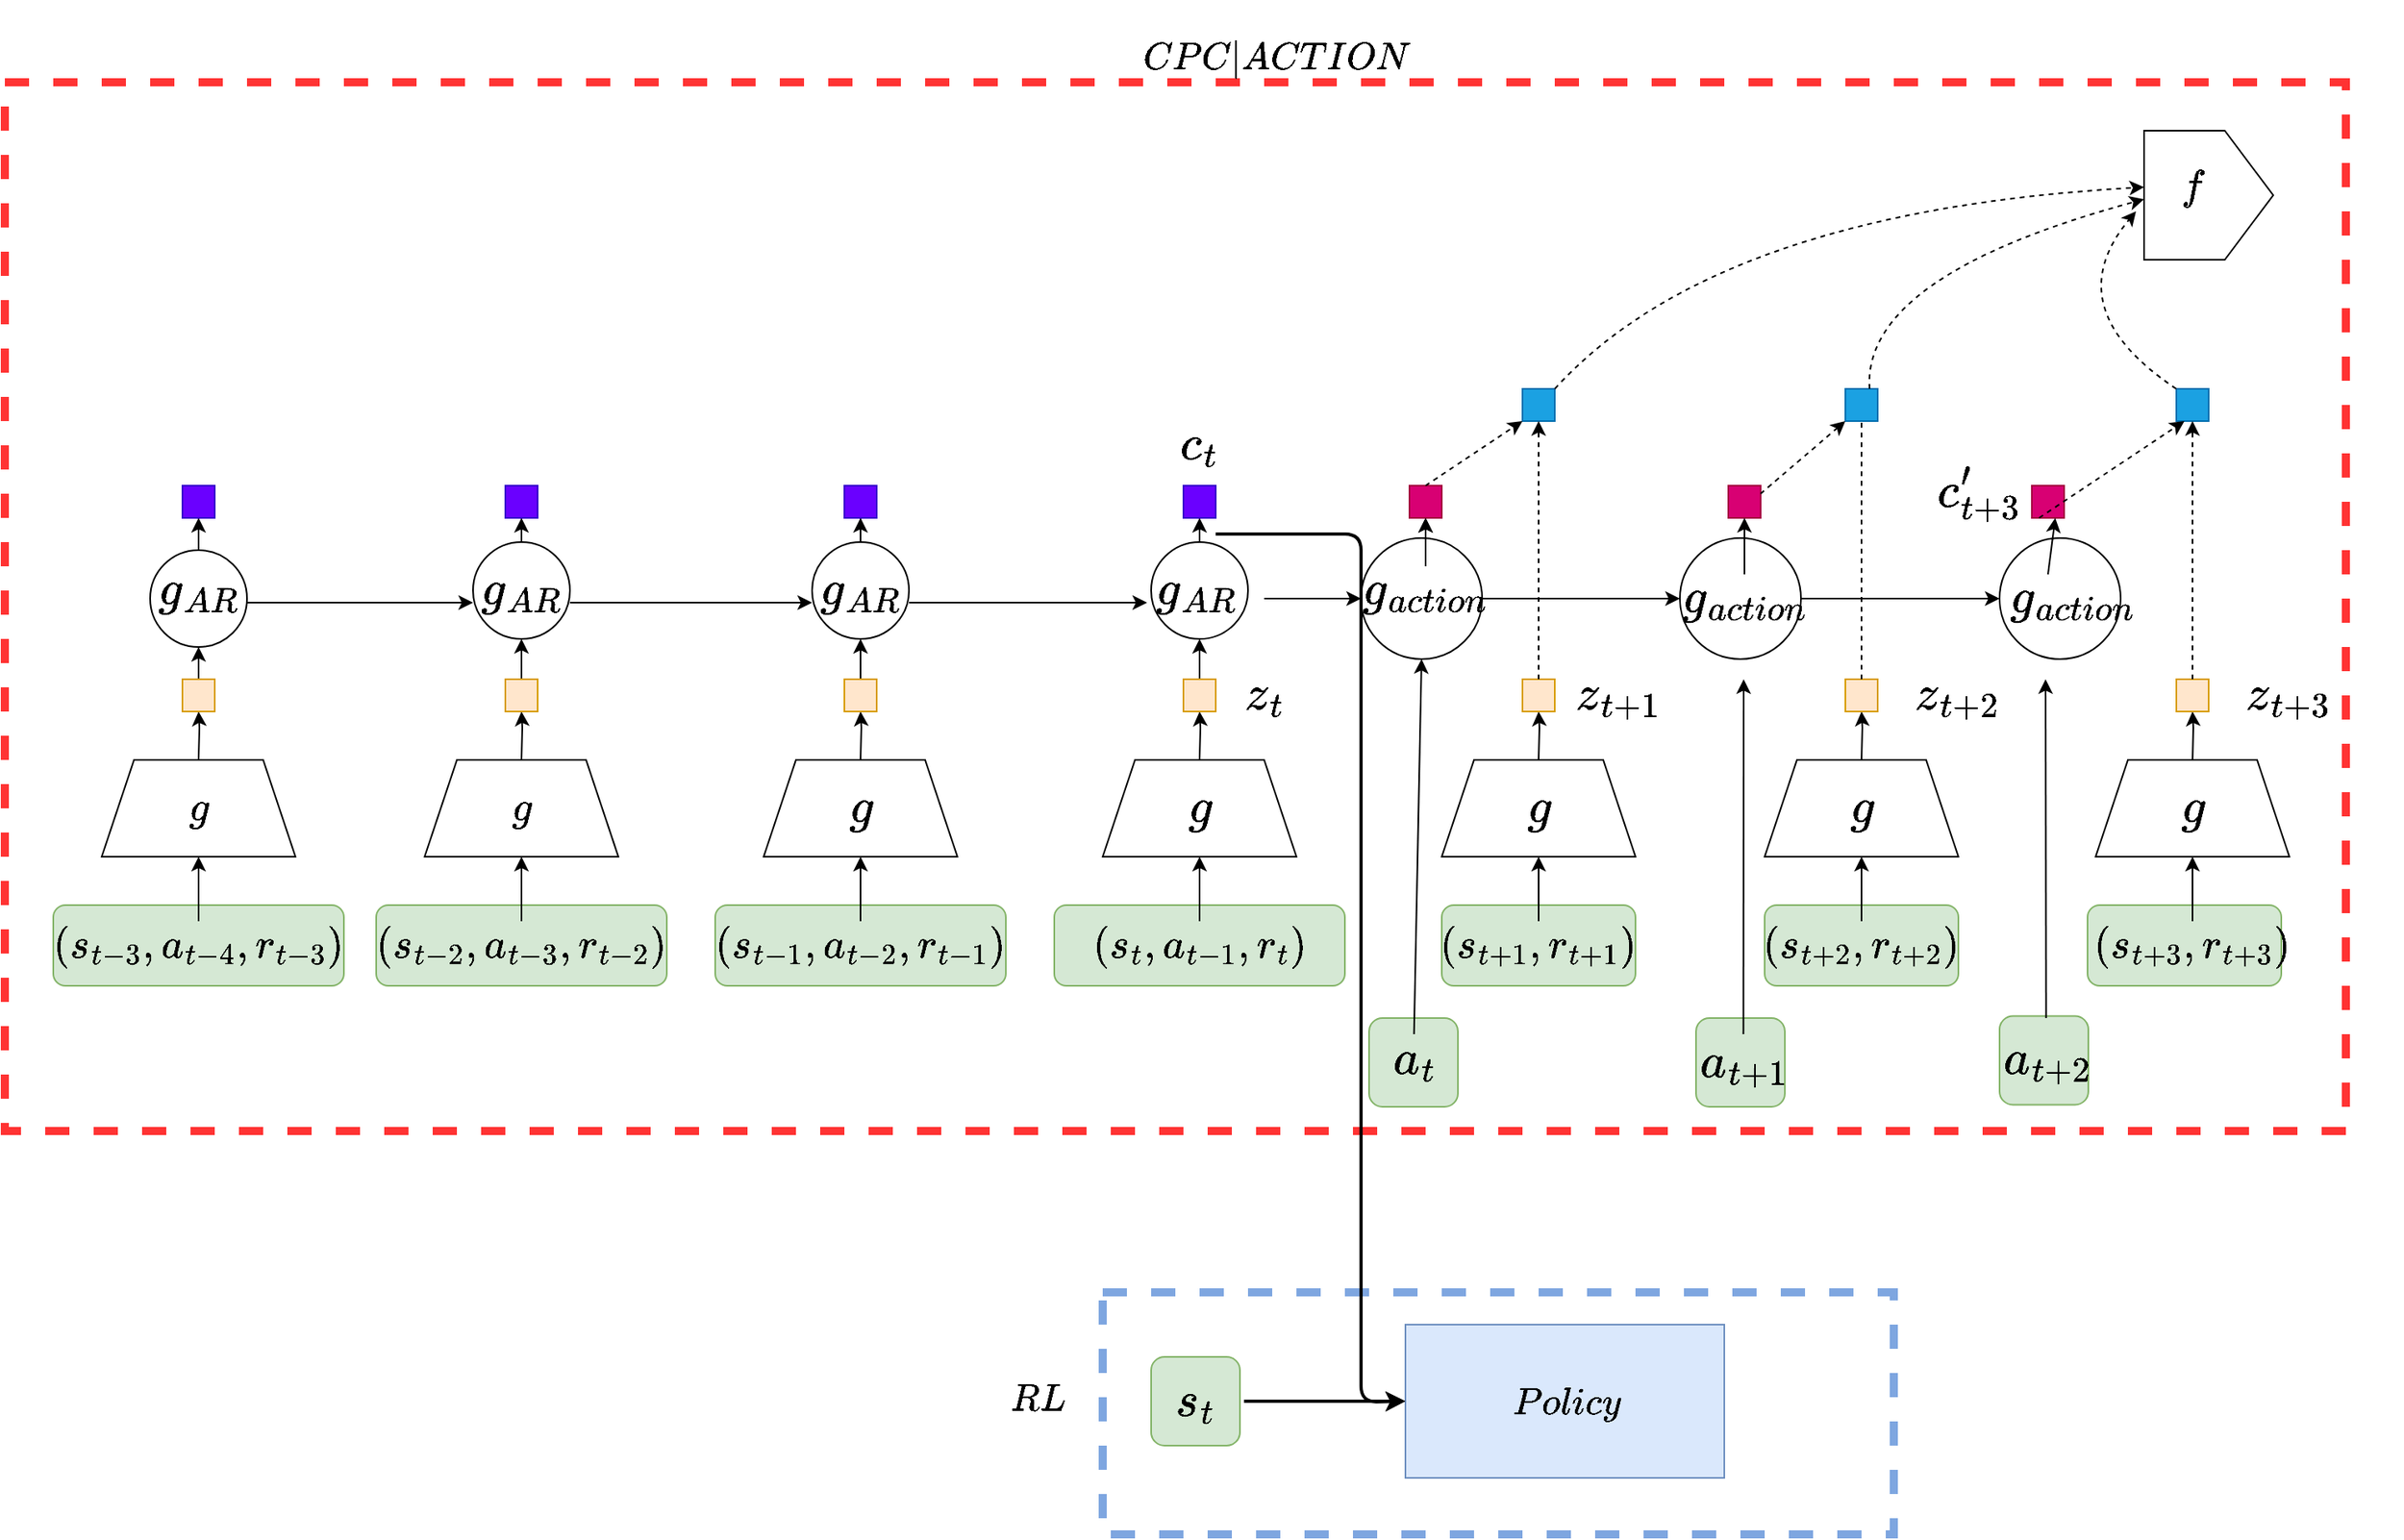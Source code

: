 <mxfile version="20.7.4" type="device"><diagram id="CyMAxUkuOXghfvWhRen1" name="Page-1"><mxGraphModel dx="1272" dy="1891" grid="1" gridSize="10" guides="1" tooltips="1" connect="1" arrows="1" fold="1" page="1" pageScale="1" pageWidth="850" pageHeight="1100" math="1" shadow="0"><root><mxCell id="0"/><mxCell id="1" parent="0"/><mxCell id="aqZKn-ufJbXnT0UO_czv-204" value="" style="rounded=0;whiteSpace=wrap;html=1;strokeWidth=5;fontSize=20;fontColor=#000000;fillColor=none;shadow=0;dashed=1;glass=0;strokeColor=#7EA6E0;" vertex="1" parent="1"><mxGeometry x="690" y="590" width="490" height="150" as="geometry"/></mxCell><mxCell id="aqZKn-ufJbXnT0UO_czv-201" value="" style="rounded=0;whiteSpace=wrap;html=1;strokeWidth=5;fontSize=20;fontColor=#000000;fillColor=none;shadow=0;dashed=1;glass=1;strokeColor=#FF3333;" vertex="1" parent="1"><mxGeometry x="10" y="-160" width="1450" height="650" as="geometry"/></mxCell><mxCell id="aqZKn-ufJbXnT0UO_czv-11" value="" style="edgeStyle=orthogonalEdgeStyle;rounded=0;orthogonalLoop=1;jettySize=auto;html=1;fontSize=20;" edge="1" parent="1" target="aqZKn-ufJbXnT0UO_czv-10"><mxGeometry relative="1" as="geometry"><mxPoint x="130" y="260" as="sourcePoint"/></mxGeometry></mxCell><mxCell id="aqZKn-ufJbXnT0UO_czv-3" value="" style="rounded=1;whiteSpace=wrap;html=1;fillColor=#d5e8d4;strokeColor=#82b366;" vertex="1" parent="1"><mxGeometry x="40" y="350" width="180" height="50" as="geometry"/></mxCell><mxCell id="aqZKn-ufJbXnT0UO_czv-7" value="" style="edgeStyle=orthogonalEdgeStyle;rounded=0;orthogonalLoop=1;jettySize=auto;html=1;fontSize=20;" edge="1" parent="1" source="aqZKn-ufJbXnT0UO_czv-4"><mxGeometry relative="1" as="geometry"><mxPoint x="130" y="320" as="targetPoint"/></mxGeometry></mxCell><mxCell id="aqZKn-ufJbXnT0UO_czv-4" value="&lt;font style=&quot;font-size: 22px;&quot;&gt;$$(s_{t-3}, a_{t-4}, r_{t-3})$$&lt;/font&gt;" style="text;html=1;strokeColor=none;fillColor=none;align=center;verticalAlign=middle;whiteSpace=wrap;rounded=0;fontSize=20;" vertex="1" parent="1"><mxGeometry x="100" y="360" width="60" height="30" as="geometry"/></mxCell><mxCell id="aqZKn-ufJbXnT0UO_czv-13" value="" style="edgeStyle=orthogonalEdgeStyle;rounded=0;orthogonalLoop=1;jettySize=auto;html=1;fontSize=20;" edge="1" parent="1" source="aqZKn-ufJbXnT0UO_czv-10" target="aqZKn-ufJbXnT0UO_czv-12"><mxGeometry relative="1" as="geometry"/></mxCell><mxCell id="aqZKn-ufJbXnT0UO_czv-10" value="" style="rounded=0;whiteSpace=wrap;html=1;fontSize=20;fillColor=#ffe6cc;strokeColor=#d79b00;" vertex="1" parent="1"><mxGeometry x="120" y="210" width="20" height="20" as="geometry"/></mxCell><mxCell id="aqZKn-ufJbXnT0UO_czv-15" value="" style="edgeStyle=orthogonalEdgeStyle;rounded=0;orthogonalLoop=1;jettySize=auto;html=1;fontSize=20;" edge="1" parent="1" source="aqZKn-ufJbXnT0UO_czv-12" target="aqZKn-ufJbXnT0UO_czv-14"><mxGeometry relative="1" as="geometry"/></mxCell><mxCell id="aqZKn-ufJbXnT0UO_czv-12" value="" style="ellipse;whiteSpace=wrap;html=1;fontSize=20;" vertex="1" parent="1"><mxGeometry x="100" y="130" width="60" height="60" as="geometry"/></mxCell><mxCell id="aqZKn-ufJbXnT0UO_czv-14" value="" style="rounded=0;whiteSpace=wrap;html=1;fontSize=20;fillColor=#6a00ff;strokeColor=#3700CC;fontColor=#ffffff;" vertex="1" parent="1"><mxGeometry x="120" y="90" width="20" height="20" as="geometry"/></mxCell><mxCell id="aqZKn-ufJbXnT0UO_czv-16" value="&lt;span style=&quot;font-weight: normal;&quot;&gt;&lt;font style=&quot;font-size: 26px;&quot;&gt;$$g_{AR}$$&lt;/font&gt;&lt;/span&gt;" style="text;html=1;align=center;verticalAlign=middle;whiteSpace=wrap;rounded=0;fontSize=14;fontStyle=1" vertex="1" parent="1"><mxGeometry x="100" y="140" width="60" height="30" as="geometry"/></mxCell><mxCell id="aqZKn-ufJbXnT0UO_czv-18" value="" style="edgeStyle=orthogonalEdgeStyle;rounded=0;orthogonalLoop=1;jettySize=auto;html=1;fontSize=20;" edge="1" parent="1" target="aqZKn-ufJbXnT0UO_czv-25"><mxGeometry relative="1" as="geometry"><mxPoint x="330" y="260" as="sourcePoint"/></mxGeometry></mxCell><mxCell id="aqZKn-ufJbXnT0UO_czv-21" value="" style="rounded=1;whiteSpace=wrap;html=1;fillColor=#d5e8d4;strokeColor=#82b366;" vertex="1" parent="1"><mxGeometry x="240" y="350" width="180" height="50" as="geometry"/></mxCell><mxCell id="aqZKn-ufJbXnT0UO_czv-22" value="" style="edgeStyle=orthogonalEdgeStyle;rounded=0;orthogonalLoop=1;jettySize=auto;html=1;fontSize=20;" edge="1" parent="1" source="aqZKn-ufJbXnT0UO_czv-23"><mxGeometry relative="1" as="geometry"><mxPoint x="330" y="320" as="targetPoint"/></mxGeometry></mxCell><mxCell id="aqZKn-ufJbXnT0UO_czv-23" value="&lt;font style=&quot;font-size: 22px;&quot;&gt;$$(s_{t-2}, a_{t-3}, r_{t-2})$$&lt;/font&gt;" style="text;html=1;strokeColor=none;fillColor=none;align=center;verticalAlign=middle;whiteSpace=wrap;rounded=0;fontSize=20;" vertex="1" parent="1"><mxGeometry x="300" y="360" width="60" height="30" as="geometry"/></mxCell><mxCell id="aqZKn-ufJbXnT0UO_czv-24" value="" style="edgeStyle=orthogonalEdgeStyle;rounded=0;orthogonalLoop=1;jettySize=auto;html=1;fontSize=20;" edge="1" parent="1" source="aqZKn-ufJbXnT0UO_czv-25" target="aqZKn-ufJbXnT0UO_czv-27"><mxGeometry relative="1" as="geometry"/></mxCell><mxCell id="aqZKn-ufJbXnT0UO_czv-25" value="" style="rounded=0;whiteSpace=wrap;html=1;fontSize=20;fillColor=#ffe6cc;strokeColor=#d79b00;" vertex="1" parent="1"><mxGeometry x="320" y="210" width="20" height="20" as="geometry"/></mxCell><mxCell id="aqZKn-ufJbXnT0UO_czv-26" value="" style="edgeStyle=orthogonalEdgeStyle;rounded=0;orthogonalLoop=1;jettySize=auto;html=1;fontSize=20;" edge="1" parent="1" source="aqZKn-ufJbXnT0UO_czv-27" target="aqZKn-ufJbXnT0UO_czv-28"><mxGeometry relative="1" as="geometry"/></mxCell><mxCell id="aqZKn-ufJbXnT0UO_czv-27" value="" style="ellipse;whiteSpace=wrap;html=1;fontSize=20;" vertex="1" parent="1"><mxGeometry x="300" y="125" width="60" height="60" as="geometry"/></mxCell><mxCell id="aqZKn-ufJbXnT0UO_czv-28" value="" style="rounded=0;whiteSpace=wrap;html=1;fontSize=20;fillColor=#6a00ff;strokeColor=#3700CC;fontColor=#ffffff;" vertex="1" parent="1"><mxGeometry x="320" y="90" width="20" height="20" as="geometry"/></mxCell><mxCell id="aqZKn-ufJbXnT0UO_czv-29" value="&lt;span style=&quot;font-weight: normal;&quot;&gt;&lt;font style=&quot;font-size: 26px;&quot;&gt;$$g_{AR}$$&lt;/font&gt;&lt;/span&gt;" style="text;html=1;align=center;verticalAlign=middle;whiteSpace=wrap;rounded=0;fontSize=14;fontStyle=1" vertex="1" parent="1"><mxGeometry x="300" y="140" width="60" height="30" as="geometry"/></mxCell><mxCell id="aqZKn-ufJbXnT0UO_czv-30" value="" style="edgeStyle=orthogonalEdgeStyle;rounded=0;orthogonalLoop=1;jettySize=auto;html=1;fontSize=20;" edge="1" parent="1" target="aqZKn-ufJbXnT0UO_czv-37"><mxGeometry relative="1" as="geometry"><mxPoint x="540" y="260" as="sourcePoint"/></mxGeometry></mxCell><mxCell id="aqZKn-ufJbXnT0UO_czv-33" value="" style="rounded=1;whiteSpace=wrap;html=1;fillColor=#d5e8d4;strokeColor=#82b366;" vertex="1" parent="1"><mxGeometry x="450" y="350" width="180" height="50" as="geometry"/></mxCell><mxCell id="aqZKn-ufJbXnT0UO_czv-34" value="" style="edgeStyle=orthogonalEdgeStyle;rounded=0;orthogonalLoop=1;jettySize=auto;html=1;fontSize=20;" edge="1" parent="1" source="aqZKn-ufJbXnT0UO_czv-35"><mxGeometry relative="1" as="geometry"><mxPoint x="540" y="320" as="targetPoint"/></mxGeometry></mxCell><mxCell id="aqZKn-ufJbXnT0UO_czv-35" value="&lt;font style=&quot;font-size: 22px;&quot;&gt;$$(s_{t-1}, a_{t-2}, r_{t-1})$$&lt;/font&gt;" style="text;html=1;strokeColor=none;fillColor=none;align=center;verticalAlign=middle;whiteSpace=wrap;rounded=0;fontSize=20;" vertex="1" parent="1"><mxGeometry x="510" y="360" width="60" height="30" as="geometry"/></mxCell><mxCell id="aqZKn-ufJbXnT0UO_czv-36" value="" style="edgeStyle=orthogonalEdgeStyle;rounded=0;orthogonalLoop=1;jettySize=auto;html=1;fontSize=20;" edge="1" parent="1" source="aqZKn-ufJbXnT0UO_czv-37" target="aqZKn-ufJbXnT0UO_czv-39"><mxGeometry relative="1" as="geometry"/></mxCell><mxCell id="aqZKn-ufJbXnT0UO_czv-37" value="" style="rounded=0;whiteSpace=wrap;html=1;fontSize=20;fillColor=#ffe6cc;strokeColor=#d79b00;" vertex="1" parent="1"><mxGeometry x="530" y="210" width="20" height="20" as="geometry"/></mxCell><mxCell id="aqZKn-ufJbXnT0UO_czv-38" value="" style="edgeStyle=orthogonalEdgeStyle;rounded=0;orthogonalLoop=1;jettySize=auto;html=1;fontSize=20;" edge="1" parent="1" source="aqZKn-ufJbXnT0UO_czv-39" target="aqZKn-ufJbXnT0UO_czv-40"><mxGeometry relative="1" as="geometry"/></mxCell><mxCell id="aqZKn-ufJbXnT0UO_czv-39" value="" style="ellipse;whiteSpace=wrap;html=1;fontSize=20;" vertex="1" parent="1"><mxGeometry x="510" y="125" width="60" height="60" as="geometry"/></mxCell><mxCell id="aqZKn-ufJbXnT0UO_czv-40" value="" style="rounded=0;whiteSpace=wrap;html=1;fontSize=20;fillColor=#6a00ff;strokeColor=#3700CC;fontColor=#ffffff;" vertex="1" parent="1"><mxGeometry x="530" y="90" width="20" height="20" as="geometry"/></mxCell><mxCell id="aqZKn-ufJbXnT0UO_czv-41" value="&lt;span style=&quot;font-weight: normal;&quot;&gt;&lt;font style=&quot;font-size: 26px;&quot;&gt;$$g_{AR}$$&lt;/font&gt;&lt;/span&gt;" style="text;html=1;align=center;verticalAlign=middle;whiteSpace=wrap;rounded=0;fontSize=14;fontStyle=1" vertex="1" parent="1"><mxGeometry x="510" y="140" width="60" height="30" as="geometry"/></mxCell><mxCell id="aqZKn-ufJbXnT0UO_czv-42" value="" style="edgeStyle=orthogonalEdgeStyle;rounded=0;orthogonalLoop=1;jettySize=auto;html=1;fontSize=20;" edge="1" parent="1" target="aqZKn-ufJbXnT0UO_czv-49"><mxGeometry relative="1" as="geometry"><mxPoint x="750" y="260" as="sourcePoint"/></mxGeometry></mxCell><mxCell id="aqZKn-ufJbXnT0UO_czv-45" value="" style="rounded=1;whiteSpace=wrap;html=1;fillColor=#d5e8d4;strokeColor=#82b366;" vertex="1" parent="1"><mxGeometry x="660" y="350" width="180" height="50" as="geometry"/></mxCell><mxCell id="aqZKn-ufJbXnT0UO_czv-46" value="" style="edgeStyle=orthogonalEdgeStyle;rounded=0;orthogonalLoop=1;jettySize=auto;html=1;fontSize=20;" edge="1" parent="1" source="aqZKn-ufJbXnT0UO_czv-47"><mxGeometry relative="1" as="geometry"><mxPoint x="750" y="320" as="targetPoint"/></mxGeometry></mxCell><mxCell id="aqZKn-ufJbXnT0UO_czv-47" value="&lt;font style=&quot;font-size: 22px;&quot;&gt;$$(s_{t}, a_{t-1}, r_{t})$$&lt;/font&gt;" style="text;html=1;strokeColor=none;fillColor=none;align=center;verticalAlign=middle;whiteSpace=wrap;rounded=0;fontSize=20;" vertex="1" parent="1"><mxGeometry x="720" y="360" width="60" height="30" as="geometry"/></mxCell><mxCell id="aqZKn-ufJbXnT0UO_czv-48" value="" style="edgeStyle=orthogonalEdgeStyle;rounded=0;orthogonalLoop=1;jettySize=auto;html=1;fontSize=20;" edge="1" parent="1" source="aqZKn-ufJbXnT0UO_czv-49" target="aqZKn-ufJbXnT0UO_czv-51"><mxGeometry relative="1" as="geometry"/></mxCell><mxCell id="aqZKn-ufJbXnT0UO_czv-49" value="" style="rounded=0;whiteSpace=wrap;html=1;fontSize=20;fillColor=#ffe6cc;strokeColor=#d79b00;" vertex="1" parent="1"><mxGeometry x="740" y="210" width="20" height="20" as="geometry"/></mxCell><mxCell id="aqZKn-ufJbXnT0UO_czv-50" value="" style="edgeStyle=orthogonalEdgeStyle;rounded=0;orthogonalLoop=1;jettySize=auto;html=1;fontSize=20;" edge="1" parent="1" source="aqZKn-ufJbXnT0UO_czv-51" target="aqZKn-ufJbXnT0UO_czv-52"><mxGeometry relative="1" as="geometry"/></mxCell><mxCell id="aqZKn-ufJbXnT0UO_czv-51" value="" style="ellipse;whiteSpace=wrap;html=1;fontSize=20;" vertex="1" parent="1"><mxGeometry x="720" y="125" width="60" height="60" as="geometry"/></mxCell><mxCell id="aqZKn-ufJbXnT0UO_czv-52" value="" style="rounded=0;whiteSpace=wrap;html=1;fontSize=20;fillColor=#6a00ff;strokeColor=#3700CC;fontColor=#ffffff;" vertex="1" parent="1"><mxGeometry x="740" y="90" width="20" height="20" as="geometry"/></mxCell><mxCell id="aqZKn-ufJbXnT0UO_czv-54" value="" style="edgeStyle=orthogonalEdgeStyle;rounded=0;orthogonalLoop=1;jettySize=auto;html=1;fontSize=20;" edge="1" parent="1" target="aqZKn-ufJbXnT0UO_czv-61"><mxGeometry relative="1" as="geometry"><mxPoint x="960" y="260" as="sourcePoint"/></mxGeometry></mxCell><mxCell id="aqZKn-ufJbXnT0UO_czv-57" value="" style="rounded=1;whiteSpace=wrap;html=1;fillColor=#d5e8d4;strokeColor=#82b366;" vertex="1" parent="1"><mxGeometry x="900" y="350" width="120" height="50" as="geometry"/></mxCell><mxCell id="aqZKn-ufJbXnT0UO_czv-58" value="" style="edgeStyle=orthogonalEdgeStyle;rounded=0;orthogonalLoop=1;jettySize=auto;html=1;fontSize=20;" edge="1" parent="1" source="aqZKn-ufJbXnT0UO_czv-59"><mxGeometry relative="1" as="geometry"><mxPoint x="960" y="320" as="targetPoint"/></mxGeometry></mxCell><mxCell id="aqZKn-ufJbXnT0UO_czv-59" value="&lt;font style=&quot;font-size: 22px;&quot;&gt;$$(s_{t+1}, r_{t+1})$$&lt;/font&gt;" style="text;html=1;strokeColor=none;fillColor=none;align=center;verticalAlign=middle;whiteSpace=wrap;rounded=0;fontSize=20;" vertex="1" parent="1"><mxGeometry x="930" y="360" width="60" height="30" as="geometry"/></mxCell><mxCell id="aqZKn-ufJbXnT0UO_czv-61" value="" style="rounded=0;whiteSpace=wrap;html=1;fontSize=20;fillColor=#ffe6cc;strokeColor=#d79b00;" vertex="1" parent="1"><mxGeometry x="950" y="210" width="20" height="20" as="geometry"/></mxCell><mxCell id="aqZKn-ufJbXnT0UO_czv-67" value="$$c_t$$" style="text;html=1;strokeColor=none;fillColor=none;align=center;verticalAlign=middle;whiteSpace=wrap;rounded=0;fontSize=26;" vertex="1" parent="1"><mxGeometry x="720" y="50" width="60" height="30" as="geometry"/></mxCell><mxCell id="aqZKn-ufJbXnT0UO_czv-68" value="$$z_t$$" style="text;html=1;strokeColor=none;fillColor=none;align=center;verticalAlign=middle;whiteSpace=wrap;rounded=0;fontSize=26;" vertex="1" parent="1"><mxGeometry x="760" y="205" width="60" height="30" as="geometry"/></mxCell><mxCell id="aqZKn-ufJbXnT0UO_czv-76" value="" style="edgeStyle=orthogonalEdgeStyle;rounded=0;orthogonalLoop=1;jettySize=auto;html=1;fontSize=20;" edge="1" parent="1" target="aqZKn-ufJbXnT0UO_czv-82"><mxGeometry relative="1" as="geometry"><mxPoint x="1160" y="260" as="sourcePoint"/></mxGeometry></mxCell><mxCell id="aqZKn-ufJbXnT0UO_czv-79" value="" style="rounded=1;whiteSpace=wrap;html=1;fillColor=#d5e8d4;strokeColor=#82b366;" vertex="1" parent="1"><mxGeometry x="1100" y="350" width="120" height="50" as="geometry"/></mxCell><mxCell id="aqZKn-ufJbXnT0UO_czv-80" value="" style="edgeStyle=orthogonalEdgeStyle;rounded=0;orthogonalLoop=1;jettySize=auto;html=1;fontSize=20;" edge="1" parent="1" source="aqZKn-ufJbXnT0UO_czv-81"><mxGeometry relative="1" as="geometry"><mxPoint x="1160" y="320" as="targetPoint"/></mxGeometry></mxCell><mxCell id="aqZKn-ufJbXnT0UO_czv-81" value="&lt;font style=&quot;font-size: 22px;&quot;&gt;$$(s_{t+2},&amp;nbsp; r_{t+2})$$&lt;/font&gt;" style="text;html=1;strokeColor=none;fillColor=none;align=center;verticalAlign=middle;whiteSpace=wrap;rounded=0;fontSize=20;" vertex="1" parent="1"><mxGeometry x="1130" y="360" width="60" height="30" as="geometry"/></mxCell><mxCell id="aqZKn-ufJbXnT0UO_czv-82" value="" style="rounded=0;whiteSpace=wrap;html=1;fontSize=20;fillColor=#ffe6cc;strokeColor=#d79b00;" vertex="1" parent="1"><mxGeometry x="1150" y="210" width="20" height="20" as="geometry"/></mxCell><mxCell id="aqZKn-ufJbXnT0UO_czv-83" value="" style="edgeStyle=orthogonalEdgeStyle;rounded=0;orthogonalLoop=1;jettySize=auto;html=1;fontSize=20;" edge="1" parent="1" target="aqZKn-ufJbXnT0UO_czv-89"><mxGeometry relative="1" as="geometry"><mxPoint x="1365.04" y="260" as="sourcePoint"/></mxGeometry></mxCell><mxCell id="aqZKn-ufJbXnT0UO_czv-86" value="" style="rounded=1;whiteSpace=wrap;html=1;fillColor=#d5e8d4;strokeColor=#82b366;" vertex="1" parent="1"><mxGeometry x="1300" y="350" width="120" height="50" as="geometry"/></mxCell><mxCell id="aqZKn-ufJbXnT0UO_czv-87" value="" style="edgeStyle=orthogonalEdgeStyle;rounded=0;orthogonalLoop=1;jettySize=auto;html=1;fontSize=20;" edge="1" parent="1" source="aqZKn-ufJbXnT0UO_czv-88"><mxGeometry relative="1" as="geometry"><mxPoint x="1365" y="320" as="targetPoint"/></mxGeometry></mxCell><mxCell id="aqZKn-ufJbXnT0UO_czv-88" value="&lt;font style=&quot;font-size: 22px;&quot;&gt;$$(s_{t+3}, r_{t+3})$$&lt;/font&gt;" style="text;html=1;strokeColor=none;fillColor=none;align=center;verticalAlign=middle;whiteSpace=wrap;rounded=0;fontSize=20;" vertex="1" parent="1"><mxGeometry x="1335" y="360" width="60" height="30" as="geometry"/></mxCell><mxCell id="aqZKn-ufJbXnT0UO_czv-89" value="" style="rounded=0;whiteSpace=wrap;html=1;fontSize=20;fillColor=#ffe6cc;strokeColor=#d79b00;" vertex="1" parent="1"><mxGeometry x="1355" y="210" width="20" height="20" as="geometry"/></mxCell><mxCell id="aqZKn-ufJbXnT0UO_czv-90" value="$$z_{t+1}$$" style="text;html=1;strokeColor=none;fillColor=none;align=center;verticalAlign=middle;whiteSpace=wrap;rounded=0;fontSize=26;" vertex="1" parent="1"><mxGeometry x="980" y="205" width="60" height="30" as="geometry"/></mxCell><mxCell id="aqZKn-ufJbXnT0UO_czv-91" value="$$z_{t+2}$$" style="text;html=1;strokeColor=none;fillColor=none;align=center;verticalAlign=middle;whiteSpace=wrap;rounded=0;fontSize=26;" vertex="1" parent="1"><mxGeometry x="1190" y="205" width="60" height="30" as="geometry"/></mxCell><mxCell id="aqZKn-ufJbXnT0UO_czv-92" value="$$z_{t+3}$$" style="text;html=1;strokeColor=none;fillColor=none;align=center;verticalAlign=middle;whiteSpace=wrap;rounded=0;fontSize=26;" vertex="1" parent="1"><mxGeometry x="1395" y="205" width="60" height="30" as="geometry"/></mxCell><mxCell id="aqZKn-ufJbXnT0UO_czv-102" value="" style="shape=trapezoid;perimeter=trapezoidPerimeter;whiteSpace=wrap;html=1;fixedSize=1;fontSize=26;" vertex="1" parent="1"><mxGeometry x="270" y="260" width="120" height="60" as="geometry"/></mxCell><mxCell id="aqZKn-ufJbXnT0UO_czv-103" value="&lt;font style=&quot;font-size: 22px;&quot;&gt;$$g$$&lt;/font&gt;" style="text;html=1;strokeColor=none;fillColor=none;align=center;verticalAlign=middle;whiteSpace=wrap;rounded=0;fontSize=20;" vertex="1" parent="1"><mxGeometry x="300" y="275" width="60" height="30" as="geometry"/></mxCell><mxCell id="aqZKn-ufJbXnT0UO_czv-104" value="" style="shape=trapezoid;perimeter=trapezoidPerimeter;whiteSpace=wrap;html=1;fixedSize=1;fontSize=26;" vertex="1" parent="1"><mxGeometry x="480" y="260" width="120" height="60" as="geometry"/></mxCell><mxCell id="aqZKn-ufJbXnT0UO_czv-105" value="&lt;font style=&quot;font-size: 26px;&quot;&gt;$$g$$&lt;/font&gt;" style="text;html=1;strokeColor=none;fillColor=none;align=center;verticalAlign=middle;whiteSpace=wrap;rounded=0;fontSize=20;" vertex="1" parent="1"><mxGeometry x="510" y="275" width="60" height="30" as="geometry"/></mxCell><mxCell id="aqZKn-ufJbXnT0UO_czv-106" value="" style="shape=trapezoid;perimeter=trapezoidPerimeter;whiteSpace=wrap;html=1;fixedSize=1;fontSize=26;" vertex="1" parent="1"><mxGeometry x="690" y="260" width="120" height="60" as="geometry"/></mxCell><mxCell id="aqZKn-ufJbXnT0UO_czv-107" value="&lt;font style=&quot;font-size: 26px;&quot;&gt;$$g$$&lt;/font&gt;" style="text;html=1;strokeColor=none;fillColor=none;align=center;verticalAlign=middle;whiteSpace=wrap;rounded=0;fontSize=20;" vertex="1" parent="1"><mxGeometry x="720" y="275" width="60" height="30" as="geometry"/></mxCell><mxCell id="aqZKn-ufJbXnT0UO_czv-108" value="" style="shape=trapezoid;perimeter=trapezoidPerimeter;whiteSpace=wrap;html=1;fixedSize=1;fontSize=26;" vertex="1" parent="1"><mxGeometry x="900" y="260" width="120" height="60" as="geometry"/></mxCell><mxCell id="aqZKn-ufJbXnT0UO_czv-109" value="&lt;font style=&quot;font-size: 26px;&quot;&gt;$$g$$&lt;/font&gt;" style="text;html=1;strokeColor=none;fillColor=none;align=center;verticalAlign=middle;whiteSpace=wrap;rounded=0;fontSize=20;" vertex="1" parent="1"><mxGeometry x="930" y="275" width="60" height="30" as="geometry"/></mxCell><mxCell id="aqZKn-ufJbXnT0UO_czv-110" value="" style="shape=trapezoid;perimeter=trapezoidPerimeter;whiteSpace=wrap;html=1;fixedSize=1;fontSize=26;" vertex="1" parent="1"><mxGeometry x="1100" y="260" width="120" height="60" as="geometry"/></mxCell><mxCell id="aqZKn-ufJbXnT0UO_czv-111" value="&lt;font style=&quot;font-size: 26px;&quot;&gt;$$g$$&lt;/font&gt;" style="text;html=1;strokeColor=none;fillColor=none;align=center;verticalAlign=middle;whiteSpace=wrap;rounded=0;fontSize=20;" vertex="1" parent="1"><mxGeometry x="1130" y="275" width="60" height="30" as="geometry"/></mxCell><mxCell id="aqZKn-ufJbXnT0UO_czv-112" value="" style="shape=trapezoid;perimeter=trapezoidPerimeter;whiteSpace=wrap;html=1;fixedSize=1;fontSize=26;" vertex="1" parent="1"><mxGeometry x="1305" y="260" width="120" height="60" as="geometry"/></mxCell><mxCell id="aqZKn-ufJbXnT0UO_czv-113" value="&lt;font style=&quot;font-size: 26px;&quot;&gt;$$g$$&lt;/font&gt;" style="text;html=1;strokeColor=none;fillColor=none;align=center;verticalAlign=middle;whiteSpace=wrap;rounded=0;fontSize=20;" vertex="1" parent="1"><mxGeometry x="1335" y="275" width="60" height="30" as="geometry"/></mxCell><mxCell id="aqZKn-ufJbXnT0UO_czv-114" value="" style="shape=offPageConnector;whiteSpace=wrap;html=1;fontSize=26;rotation=-90;" vertex="1" parent="1"><mxGeometry x="1335" y="-130" width="80" height="80" as="geometry"/></mxCell><mxCell id="aqZKn-ufJbXnT0UO_czv-115" value="&lt;font style=&quot;font-size: 22px;&quot;&gt;$$f$$&lt;/font&gt;" style="text;html=1;strokeColor=none;fillColor=none;align=center;verticalAlign=middle;whiteSpace=wrap;rounded=0;fontSize=20;" vertex="1" parent="1"><mxGeometry x="1335" y="-110" width="60" height="30" as="geometry"/></mxCell><mxCell id="aqZKn-ufJbXnT0UO_czv-128" value="" style="ellipse;whiteSpace=wrap;html=1;fontSize=20;" vertex="1" parent="1"><mxGeometry x="850" y="122.5" width="75" height="75" as="geometry"/></mxCell><mxCell id="aqZKn-ufJbXnT0UO_czv-129" value="" style="ellipse;whiteSpace=wrap;html=1;fontSize=20;" vertex="1" parent="1"><mxGeometry x="1047.5" y="122.5" width="75" height="75" as="geometry"/></mxCell><mxCell id="aqZKn-ufJbXnT0UO_czv-130" value="" style="ellipse;whiteSpace=wrap;html=1;fontSize=20;" vertex="1" parent="1"><mxGeometry x="1245.5" y="122.5" width="75" height="75" as="geometry"/></mxCell><mxCell id="aqZKn-ufJbXnT0UO_czv-133" value="" style="endArrow=classic;html=1;sketch=0;fontSize=26;fontColor=#FF0000;curved=1;exitX=1;exitY=0.5;exitDx=0;exitDy=0;entryX=0;entryY=0.5;entryDx=0;entryDy=0;" edge="1" parent="1" source="aqZKn-ufJbXnT0UO_czv-128" target="aqZKn-ufJbXnT0UO_czv-129"><mxGeometry width="50" height="50" relative="1" as="geometry"><mxPoint x="870.0" y="84.33" as="sourcePoint"/><mxPoint x="962.5" y="84.83" as="targetPoint"/></mxGeometry></mxCell><mxCell id="aqZKn-ufJbXnT0UO_czv-134" value="" style="endArrow=classic;html=1;sketch=0;fontSize=26;fontColor=#FF0000;curved=1;exitX=1;exitY=0.5;exitDx=0;exitDy=0;entryX=0;entryY=0.5;entryDx=0;entryDy=0;" edge="1" parent="1" source="aqZKn-ufJbXnT0UO_czv-129" target="aqZKn-ufJbXnT0UO_czv-130"><mxGeometry width="50" height="50" relative="1" as="geometry"><mxPoint x="960.0" y="10" as="sourcePoint"/><mxPoint x="1130.0" y="10" as="targetPoint"/></mxGeometry></mxCell><mxCell id="aqZKn-ufJbXnT0UO_czv-228" value="" style="edgeStyle=orthogonalEdgeStyle;rounded=0;sketch=0;orthogonalLoop=1;jettySize=auto;html=1;strokeWidth=1;fontSize=26;fontColor=#000000;" edge="1" parent="1" source="aqZKn-ufJbXnT0UO_czv-137" target="aqZKn-ufJbXnT0UO_czv-161"><mxGeometry relative="1" as="geometry"/></mxCell><mxCell id="aqZKn-ufJbXnT0UO_czv-137" value="&lt;span style=&quot;font-weight: 400; font-size: 26px;&quot;&gt;$$g_{action}$$&lt;/span&gt;" style="text;html=1;align=center;verticalAlign=middle;whiteSpace=wrap;rounded=0;fontSize=26;fontStyle=1" vertex="1" parent="1"><mxGeometry x="860" y="140" width="60" height="30" as="geometry"/></mxCell><mxCell id="aqZKn-ufJbXnT0UO_czv-145" value="" style="rounded=1;whiteSpace=wrap;html=1;fillColor=#d5e8d4;strokeColor=#82b366;" vertex="1" parent="1"><mxGeometry x="1057.5" y="420" width="55" height="55" as="geometry"/></mxCell><mxCell id="aqZKn-ufJbXnT0UO_czv-149" value="&lt;font color=&quot;#000000&quot;&gt;$$a_{t+1}$$&lt;/font&gt;" style="text;html=1;strokeColor=none;fillColor=none;align=center;verticalAlign=middle;whiteSpace=wrap;rounded=0;fontSize=26;fontColor=#FF0000;" vertex="1" parent="1"><mxGeometry x="1057.5" y="432.5" width="60" height="30" as="geometry"/></mxCell><mxCell id="aqZKn-ufJbXnT0UO_czv-150" value="" style="rounded=1;whiteSpace=wrap;html=1;fillColor=#d5e8d4;strokeColor=#82b366;" vertex="1" parent="1"><mxGeometry x="855" y="420" width="55" height="55" as="geometry"/></mxCell><mxCell id="aqZKn-ufJbXnT0UO_czv-151" value="&lt;font color=&quot;#000000&quot;&gt;$$a_{t}$$&lt;/font&gt;" style="text;html=1;strokeColor=none;fillColor=none;align=center;verticalAlign=middle;whiteSpace=wrap;rounded=0;fontSize=26;fontColor=#FF0000;" vertex="1" parent="1"><mxGeometry x="852.5" y="430" width="60" height="32.5" as="geometry"/></mxCell><mxCell id="aqZKn-ufJbXnT0UO_czv-152" value="" style="rounded=1;whiteSpace=wrap;html=1;fillColor=#d5e8d4;strokeColor=#82b366;" vertex="1" parent="1"><mxGeometry x="1245.5" y="418.75" width="55" height="55" as="geometry"/></mxCell><mxCell id="aqZKn-ufJbXnT0UO_czv-153" value="&lt;font color=&quot;#000000&quot;&gt;$$a_{t+2}$$&lt;/font&gt;" style="text;html=1;strokeColor=none;fillColor=none;align=center;verticalAlign=middle;whiteSpace=wrap;rounded=0;fontSize=26;fontColor=#FF0000;" vertex="1" parent="1"><mxGeometry x="1245.5" y="431.25" width="60" height="30" as="geometry"/></mxCell><mxCell id="aqZKn-ufJbXnT0UO_czv-155" value="" style="endArrow=classic;html=1;sketch=0;fontSize=26;fontColor=#000000;curved=1;entryX=0.5;entryY=1;entryDx=0;entryDy=0;" edge="1" parent="1" source="aqZKn-ufJbXnT0UO_czv-151" target="aqZKn-ufJbXnT0UO_czv-128"><mxGeometry width="50" height="50" relative="1" as="geometry"><mxPoint x="820" y="230" as="sourcePoint"/><mxPoint x="880" y="200" as="targetPoint"/></mxGeometry></mxCell><mxCell id="aqZKn-ufJbXnT0UO_czv-156" value="" style="endArrow=classic;html=1;sketch=0;fontSize=26;fontColor=#000000;curved=1;" edge="1" parent="1"><mxGeometry width="50" height="50" relative="1" as="geometry"><mxPoint x="1086.83" y="430" as="sourcePoint"/><mxPoint x="1087" y="210" as="targetPoint"/></mxGeometry></mxCell><mxCell id="aqZKn-ufJbXnT0UO_czv-157" value="" style="endArrow=classic;html=1;sketch=0;fontSize=26;fontColor=#000000;curved=1;" edge="1" parent="1"><mxGeometry width="50" height="50" relative="1" as="geometry"><mxPoint x="1274.33" y="420" as="sourcePoint"/><mxPoint x="1274" y="210" as="targetPoint"/></mxGeometry></mxCell><mxCell id="aqZKn-ufJbXnT0UO_czv-158" value="&lt;span style=&quot;font-weight: 400; font-size: 26px;&quot;&gt;$$g_{action}$$&lt;/span&gt;" style="text;html=1;align=center;verticalAlign=middle;whiteSpace=wrap;rounded=0;fontSize=26;fontStyle=1" vertex="1" parent="1"><mxGeometry x="1057.5" y="145" width="60" height="30" as="geometry"/></mxCell><mxCell id="aqZKn-ufJbXnT0UO_czv-161" value="" style="rounded=0;whiteSpace=wrap;html=1;fontSize=20;fillColor=#d80073;strokeColor=#A50040;fontColor=#ffffff;" vertex="1" parent="1"><mxGeometry x="880" y="90" width="20" height="20" as="geometry"/></mxCell><mxCell id="aqZKn-ufJbXnT0UO_czv-162" value="" style="endArrow=classic;html=1;sketch=0;fontSize=26;fontColor=#000000;curved=1;exitX=0.5;exitY=0;exitDx=0;exitDy=0;entryX=0.5;entryY=1;entryDx=0;entryDy=0;" edge="1" parent="1" source="aqZKn-ufJbXnT0UO_czv-137" target="aqZKn-ufJbXnT0UO_czv-161"><mxGeometry width="50" height="50" relative="1" as="geometry"><mxPoint x="820" y="230" as="sourcePoint"/><mxPoint x="870" y="180" as="targetPoint"/></mxGeometry></mxCell><mxCell id="aqZKn-ufJbXnT0UO_czv-164" value="" style="rounded=0;whiteSpace=wrap;html=1;fontSize=20;fillColor=#d80073;strokeColor=#A50040;fontColor=#ffffff;" vertex="1" parent="1"><mxGeometry x="1077.5" y="90" width="20" height="20" as="geometry"/></mxCell><mxCell id="aqZKn-ufJbXnT0UO_czv-166" value="" style="rounded=0;whiteSpace=wrap;html=1;fontSize=20;fillColor=#d80073;strokeColor=#A50040;fontColor=#ffffff;direction=south;" vertex="1" parent="1"><mxGeometry x="1265.5" y="90" width="20" height="20" as="geometry"/></mxCell><mxCell id="aqZKn-ufJbXnT0UO_czv-168" value="$$c'_{t+3}$$" style="text;html=1;strokeColor=none;fillColor=none;align=center;verticalAlign=middle;whiteSpace=wrap;rounded=0;fontSize=26;" vertex="1" parent="1"><mxGeometry x="1203" y="80" width="60" height="30" as="geometry"/></mxCell><mxCell id="aqZKn-ufJbXnT0UO_czv-171" value="" style="rounded=0;whiteSpace=wrap;html=1;fontSize=20;fillColor=#1ba1e2;strokeColor=#006EAF;fontColor=#ffffff;" vertex="1" parent="1"><mxGeometry x="950" y="30" width="20" height="20" as="geometry"/></mxCell><mxCell id="aqZKn-ufJbXnT0UO_czv-172" value="" style="endArrow=classic;html=1;dashed=1;sketch=0;fontSize=26;fontColor=#000000;curved=1;exitX=0.5;exitY=0;exitDx=0;exitDy=0;entryX=0.5;entryY=1;entryDx=0;entryDy=0;" edge="1" parent="1" source="aqZKn-ufJbXnT0UO_czv-61" target="aqZKn-ufJbXnT0UO_czv-171"><mxGeometry width="50" height="50" relative="1" as="geometry"><mxPoint x="960" y="180" as="sourcePoint"/><mxPoint x="1010" y="130" as="targetPoint"/></mxGeometry></mxCell><mxCell id="aqZKn-ufJbXnT0UO_czv-173" value="" style="endArrow=classic;html=1;dashed=1;sketch=0;fontSize=26;fontColor=#000000;curved=1;exitX=0.5;exitY=0;exitDx=0;exitDy=0;entryX=0;entryY=1;entryDx=0;entryDy=0;" edge="1" parent="1" source="aqZKn-ufJbXnT0UO_czv-161" target="aqZKn-ufJbXnT0UO_czv-171"><mxGeometry width="50" height="50" relative="1" as="geometry"><mxPoint x="960" y="180" as="sourcePoint"/><mxPoint x="1010" y="130" as="targetPoint"/></mxGeometry></mxCell><mxCell id="aqZKn-ufJbXnT0UO_czv-175" value="" style="endArrow=classic;html=1;dashed=1;sketch=0;fontSize=26;fontColor=#000000;curved=1;entryX=0;entryY=0.5;entryDx=0;entryDy=0;" edge="1" parent="1" target="aqZKn-ufJbXnT0UO_czv-115"><mxGeometry width="50" height="50" relative="1" as="geometry"><mxPoint x="970" y="30" as="sourcePoint"/><mxPoint x="1020" y="-20" as="targetPoint"/><Array as="points"><mxPoint x="1070" y="-80"/></Array></mxGeometry></mxCell><mxCell id="aqZKn-ufJbXnT0UO_czv-176" value="" style="rounded=0;whiteSpace=wrap;html=1;fontSize=20;fillColor=#1ba1e2;strokeColor=#006EAF;fontColor=#ffffff;" vertex="1" parent="1"><mxGeometry x="1150" y="30" width="20" height="20" as="geometry"/></mxCell><mxCell id="aqZKn-ufJbXnT0UO_czv-178" value="" style="endArrow=classic;html=1;dashed=1;sketch=0;fontSize=26;fontColor=#000000;curved=1;exitX=1;exitY=0.25;exitDx=0;exitDy=0;entryX=0;entryY=1;entryDx=0;entryDy=0;" edge="1" parent="1" source="aqZKn-ufJbXnT0UO_czv-164" target="aqZKn-ufJbXnT0UO_czv-176"><mxGeometry width="50" height="50" relative="1" as="geometry"><mxPoint x="960" y="180" as="sourcePoint"/><mxPoint x="1010" y="130" as="targetPoint"/></mxGeometry></mxCell><mxCell id="aqZKn-ufJbXnT0UO_czv-181" value="" style="endArrow=classic;html=1;dashed=1;sketch=0;fontSize=26;fontColor=#000000;curved=1;entryX=0;entryY=0.75;entryDx=0;entryDy=0;" edge="1" parent="1" target="aqZKn-ufJbXnT0UO_czv-115"><mxGeometry width="50" height="50" relative="1" as="geometry"><mxPoint x="1165" y="30" as="sourcePoint"/><mxPoint x="1215" y="-20" as="targetPoint"/><Array as="points"><mxPoint x="1160" y="-40"/></Array></mxGeometry></mxCell><mxCell id="aqZKn-ufJbXnT0UO_czv-182" value="" style="rounded=0;whiteSpace=wrap;html=1;fontSize=20;fillColor=#1ba1e2;strokeColor=#006EAF;fontColor=#ffffff;" vertex="1" parent="1"><mxGeometry x="1355" y="30" width="20" height="20" as="geometry"/></mxCell><mxCell id="aqZKn-ufJbXnT0UO_czv-184" value="" style="endArrow=classic;html=1;dashed=1;sketch=0;fontSize=26;fontColor=#000000;curved=1;entryX=0.5;entryY=1;entryDx=0;entryDy=0;" edge="1" parent="1" target="aqZKn-ufJbXnT0UO_czv-182"><mxGeometry width="50" height="50" relative="1" as="geometry"><mxPoint x="1365" y="210" as="sourcePoint"/><mxPoint x="1415" y="160" as="targetPoint"/></mxGeometry></mxCell><mxCell id="aqZKn-ufJbXnT0UO_czv-185" value="" style="endArrow=classic;html=1;dashed=1;sketch=0;fontSize=26;fontColor=#000000;curved=1;" edge="1" parent="1"><mxGeometry width="50" height="50" relative="1" as="geometry"><mxPoint x="1270" y="110" as="sourcePoint"/><mxPoint x="1360" y="50" as="targetPoint"/></mxGeometry></mxCell><mxCell id="aqZKn-ufJbXnT0UO_czv-187" value="" style="endArrow=classic;html=1;dashed=1;sketch=0;fontSize=26;fontColor=#000000;curved=1;" edge="1" parent="1"><mxGeometry width="50" height="50" relative="1" as="geometry"><mxPoint x="1355" y="30" as="sourcePoint"/><mxPoint x="1330" y="-80" as="targetPoint"/><Array as="points"><mxPoint x="1280" y="-20"/></Array></mxGeometry></mxCell><mxCell id="aqZKn-ufJbXnT0UO_czv-188" value="" style="rounded=1;whiteSpace=wrap;html=1;fillColor=#d5e8d4;strokeColor=#82b366;" vertex="1" parent="1"><mxGeometry x="720" y="630" width="55" height="55" as="geometry"/></mxCell><mxCell id="aqZKn-ufJbXnT0UO_czv-195" value="" style="edgeStyle=orthogonalEdgeStyle;rounded=1;sketch=0;orthogonalLoop=1;jettySize=auto;html=1;strokeWidth=2;fontSize=26;fontColor=#000000;" edge="1" parent="1" source="aqZKn-ufJbXnT0UO_czv-189" target="aqZKn-ufJbXnT0UO_czv-191"><mxGeometry relative="1" as="geometry"/></mxCell><mxCell id="aqZKn-ufJbXnT0UO_czv-189" value="&lt;font color=&quot;#000000&quot;&gt;$$s_{t}$$&lt;/font&gt;" style="text;html=1;strokeColor=none;fillColor=none;align=center;verticalAlign=middle;whiteSpace=wrap;rounded=0;fontSize=26;fontColor=#FF0000;" vertex="1" parent="1"><mxGeometry x="717.5" y="641.25" width="60" height="32.5" as="geometry"/></mxCell><mxCell id="aqZKn-ufJbXnT0UO_czv-191" value="&lt;font style=&quot;font-size: 20px;&quot;&gt;$$Policy$$&lt;/font&gt;" style="rounded=0;whiteSpace=wrap;html=1;fontSize=26;fillColor=#dae8fc;strokeColor=#6c8ebf;" vertex="1" parent="1"><mxGeometry x="877.5" y="610" width="197.5" height="95" as="geometry"/></mxCell><mxCell id="aqZKn-ufJbXnT0UO_czv-194" value="" style="endArrow=classic;html=1;rounded=1;sketch=0;fontSize=26;fontColor=#000000;strokeWidth=2;entryX=0;entryY=0.5;entryDx=0;entryDy=0;" edge="1" parent="1" target="aqZKn-ufJbXnT0UO_czv-191"><mxGeometry width="50" height="50" relative="1" as="geometry"><mxPoint x="760" y="120" as="sourcePoint"/><mxPoint x="840" y="660" as="targetPoint"/><Array as="points"><mxPoint x="850" y="120"/><mxPoint x="850" y="658"/></Array></mxGeometry></mxCell><mxCell id="aqZKn-ufJbXnT0UO_czv-202" value="$$CPC \vert ACTION$$" style="text;html=1;strokeColor=none;fillColor=none;align=center;verticalAlign=middle;whiteSpace=wrap;rounded=0;shadow=0;glass=0;dashed=1;strokeWidth=5;fontSize=20;fontColor=#000000;" vertex="1" parent="1"><mxGeometry x="767.5" y="-190" width="60" height="30" as="geometry"/></mxCell><mxCell id="aqZKn-ufJbXnT0UO_czv-205" value="$$RL$$" style="text;html=1;strokeColor=none;fillColor=none;align=center;verticalAlign=middle;whiteSpace=wrap;rounded=0;shadow=0;glass=0;dashed=1;strokeWidth=5;fontSize=20;fontColor=#000000;" vertex="1" parent="1"><mxGeometry x="620" y="641.25" width="60" height="30" as="geometry"/></mxCell><mxCell id="aqZKn-ufJbXnT0UO_czv-211" value="" style="endArrow=classic;html=1;rounded=0;sketch=0;strokeWidth=1;fontSize=20;fontColor=#000000;entryX=0.5;entryY=1;entryDx=0;entryDy=0;" edge="1" parent="1" source="aqZKn-ufJbXnT0UO_czv-158" target="aqZKn-ufJbXnT0UO_czv-164"><mxGeometry width="50" height="50" relative="1" as="geometry"><mxPoint x="620" y="390" as="sourcePoint"/><mxPoint x="670" y="340" as="targetPoint"/></mxGeometry></mxCell><mxCell id="aqZKn-ufJbXnT0UO_czv-214" value="" style="shape=trapezoid;perimeter=trapezoidPerimeter;whiteSpace=wrap;html=1;fixedSize=1;fontSize=26;" vertex="1" parent="1"><mxGeometry x="70" y="260" width="120" height="60" as="geometry"/></mxCell><mxCell id="aqZKn-ufJbXnT0UO_czv-215" value="&lt;font style=&quot;font-size: 22px;&quot;&gt;$$g$$&lt;/font&gt;" style="text;html=1;strokeColor=none;fillColor=none;align=center;verticalAlign=middle;whiteSpace=wrap;rounded=0;fontSize=20;" vertex="1" parent="1"><mxGeometry x="100" y="275" width="60" height="30" as="geometry"/></mxCell><mxCell id="aqZKn-ufJbXnT0UO_czv-222" value="&lt;span style=&quot;font-weight: normal;&quot;&gt;&lt;font style=&quot;font-size: 26px;&quot;&gt;$$g_{AR}$$&lt;/font&gt;&lt;/span&gt;" style="text;html=1;align=center;verticalAlign=middle;whiteSpace=wrap;rounded=0;fontSize=14;fontStyle=1" vertex="1" parent="1"><mxGeometry x="717.5" y="140" width="60" height="30" as="geometry"/></mxCell><mxCell id="aqZKn-ufJbXnT0UO_czv-224" value="" style="endArrow=classic;html=1;rounded=0;sketch=0;strokeWidth=1;fontSize=26;fontColor=#000000;exitX=1;exitY=0.75;exitDx=0;exitDy=0;entryX=0;entryY=0.75;entryDx=0;entryDy=0;" edge="1" parent="1" source="aqZKn-ufJbXnT0UO_czv-16" target="aqZKn-ufJbXnT0UO_czv-29"><mxGeometry width="50" height="50" relative="1" as="geometry"><mxPoint x="470" y="290" as="sourcePoint"/><mxPoint x="520" y="240" as="targetPoint"/></mxGeometry></mxCell><mxCell id="aqZKn-ufJbXnT0UO_czv-225" value="" style="endArrow=classic;html=1;rounded=0;sketch=0;strokeWidth=1;fontSize=26;fontColor=#000000;exitX=1;exitY=0.75;exitDx=0;exitDy=0;entryX=0;entryY=0.75;entryDx=0;entryDy=0;" edge="1" parent="1" source="aqZKn-ufJbXnT0UO_czv-29" target="aqZKn-ufJbXnT0UO_czv-41"><mxGeometry width="50" height="50" relative="1" as="geometry"><mxPoint x="470" y="290" as="sourcePoint"/><mxPoint x="520" y="240" as="targetPoint"/></mxGeometry></mxCell><mxCell id="aqZKn-ufJbXnT0UO_czv-226" value="" style="endArrow=classic;html=1;rounded=0;sketch=0;strokeWidth=1;fontSize=26;fontColor=#000000;entryX=0;entryY=0.75;entryDx=0;entryDy=0;exitX=1;exitY=0.75;exitDx=0;exitDy=0;" edge="1" parent="1" source="aqZKn-ufJbXnT0UO_czv-41" target="aqZKn-ufJbXnT0UO_czv-222"><mxGeometry width="50" height="50" relative="1" as="geometry"><mxPoint x="520" y="240" as="sourcePoint"/><mxPoint x="470" y="290" as="targetPoint"/></mxGeometry></mxCell><mxCell id="aqZKn-ufJbXnT0UO_czv-231" value="" style="endArrow=classic;html=1;rounded=0;sketch=0;strokeWidth=1;fontSize=26;fontColor=#000000;exitX=0.25;exitY=0;exitDx=0;exitDy=0;" edge="1" parent="1" source="aqZKn-ufJbXnT0UO_czv-160"><mxGeometry width="50" height="50" relative="1" as="geometry"><mxPoint x="1365" y="140" as="sourcePoint"/><mxPoint x="1280" y="110" as="targetPoint"/></mxGeometry></mxCell><mxCell id="aqZKn-ufJbXnT0UO_czv-160" value="&lt;span style=&quot;font-weight: 400; font-size: 26px;&quot;&gt;$$g_{action}$$&lt;/span&gt;" style="text;html=1;align=center;verticalAlign=middle;whiteSpace=wrap;rounded=0;fontSize=26;fontStyle=1" vertex="1" parent="1"><mxGeometry x="1260.5" y="145" width="60" height="30" as="geometry"/></mxCell><mxCell id="aqZKn-ufJbXnT0UO_czv-233" value="" style="endArrow=none;html=1;dashed=1;sketch=0;fontSize=26;fontColor=#000000;curved=1;" edge="1" parent="1"><mxGeometry width="50" height="50" relative="1" as="geometry"><mxPoint x="1160" y="210" as="sourcePoint"/><mxPoint x="1160" y="50" as="targetPoint"/></mxGeometry></mxCell><mxCell id="aqZKn-ufJbXnT0UO_czv-234" value="" style="endArrow=classic;html=1;rounded=0;sketch=0;strokeWidth=1;fontSize=26;fontColor=#000000;" edge="1" parent="1"><mxGeometry width="50" height="50" relative="1" as="geometry"><mxPoint x="790" y="160" as="sourcePoint"/><mxPoint x="850" y="160" as="targetPoint"/></mxGeometry></mxCell></root></mxGraphModel></diagram></mxfile>